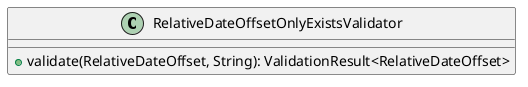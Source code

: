 @startuml

    class RelativeDateOffsetOnlyExistsValidator [[RelativeDateOffsetOnlyExistsValidator.html]] {
        +validate(RelativeDateOffset, String): ValidationResult<RelativeDateOffset>
    }

@enduml

